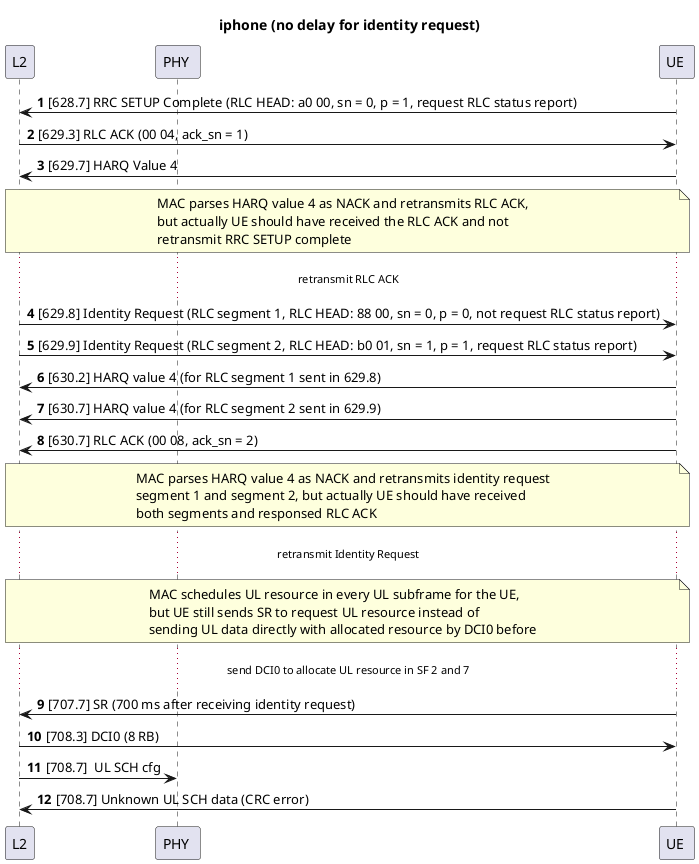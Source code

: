 @startuml
autonumber
title iphone (no delay for identity request)

participant "L2" as l2
participant "PHY " as phy
participant "UE " as ue

ue -> l2 : [628.7] RRC SETUP Complete (RLC HEAD: a0 00, sn = 0, p = 1, request RLC status report)
l2 -> ue : [629.3] RLC ACK (00 04, ack_sn = 1)
ue -> l2 : [629.7] HARQ Value 4
note over l2, ue 
MAC parses HARQ value 4 as NACK and retransmits RLC ACK,
but actually UE should have received the RLC ACK and not 
retransmit RRC SETUP complete
end note

... retransmit RLC ACK ...

l2 -> ue : [629.8] Identity Request (RLC segment 1, RLC HEAD: 88 00, sn = 0, p = 0, not request RLC status report)
l2 -> ue : [629.9] Identity Request (RLC segment 2, RLC HEAD: b0 01, sn = 1, p = 1, request RLC status report)
ue -> l2 : [630.2] HARQ value 4 (for RLC segment 1 sent in 629.8)
ue -> l2 : [630.7] HARQ value 4 (for RLC segment 2 sent in 629.9)
ue -> l2 : [630.7] RLC ACK (00 08, ack_sn = 2)
note over l2, ue 
MAC parses HARQ value 4 as NACK and retransmits identity request
segment 1 and segment 2, but actually UE should have received
both segments and responsed RLC ACK 
end note

... retransmit Identity Request ...

note over l2, ue 
MAC schedules UL resource in every UL subframe for the UE,
but UE still sends SR to request UL resource instead of 
sending UL data directly with allocated resource by DCI0 before
end note

... send DCI0 to allocate UL resource in SF 2 and 7 ...
ue -> l2 : [707.7] SR (700 ms after receiving identity request)
l2 -> ue : [708.3] DCI0 (8 RB)
l2 -> phy : [708.7]  UL SCH cfg 
ue -> l2 : [708.7] Unknown UL SCH data (CRC error)

@enduml